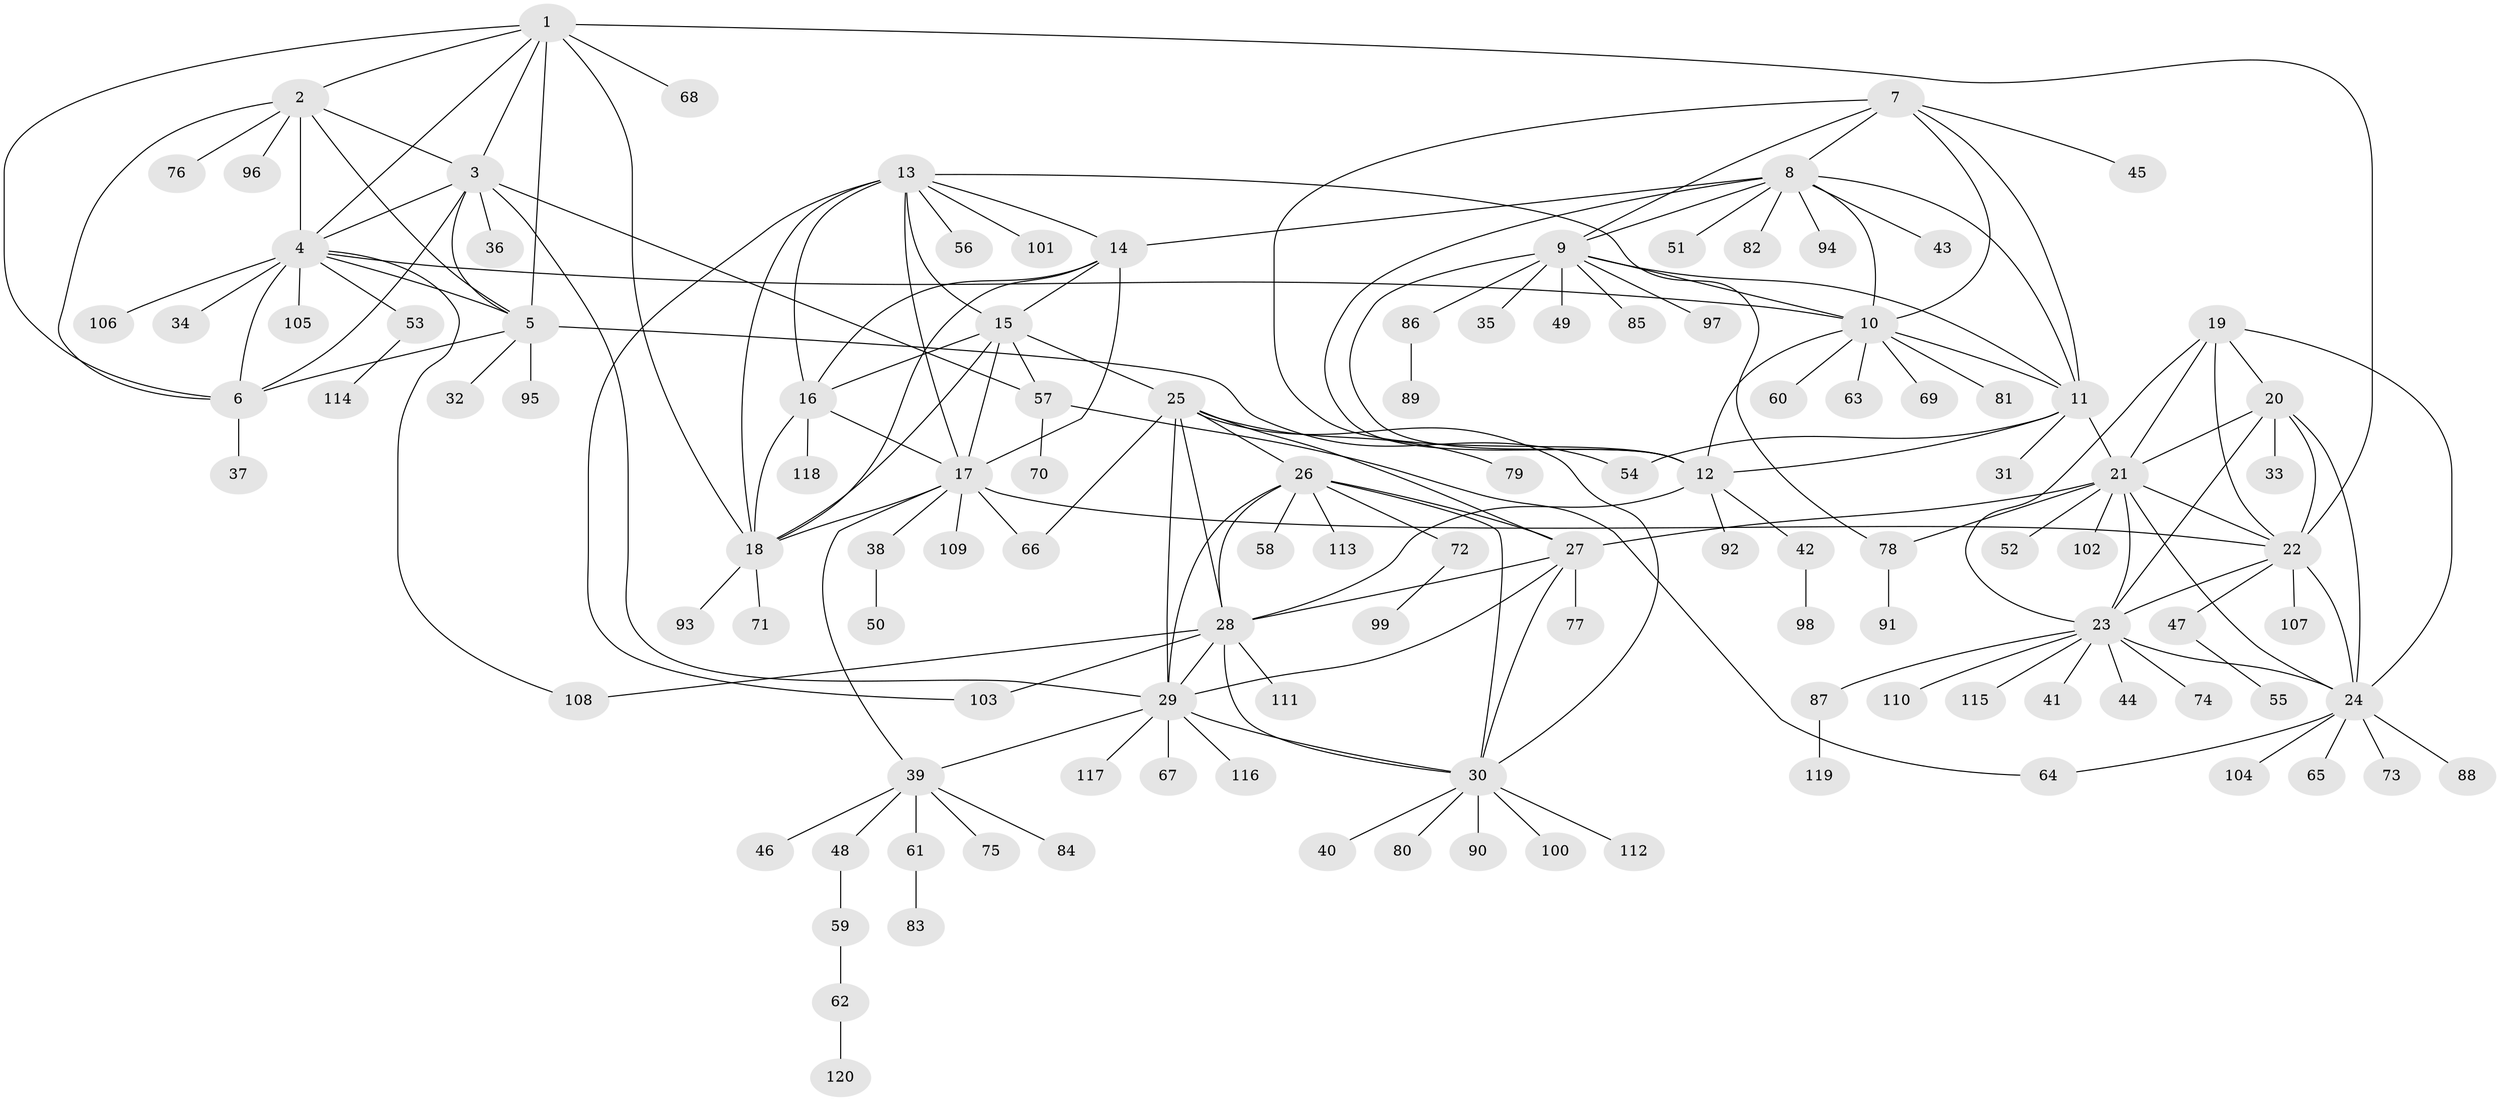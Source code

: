 // coarse degree distribution, {13: 0.021739130434782608, 5: 0.043478260869565216, 6: 0.021739130434782608, 7: 0.05434782608695652, 9: 0.05434782608695652, 8: 0.06521739130434782, 4: 0.010869565217391304, 1: 0.6413043478260869, 3: 0.010869565217391304, 2: 0.07608695652173914}
// Generated by graph-tools (version 1.1) at 2025/42/03/06/25 10:42:08]
// undirected, 120 vertices, 183 edges
graph export_dot {
graph [start="1"]
  node [color=gray90,style=filled];
  1;
  2;
  3;
  4;
  5;
  6;
  7;
  8;
  9;
  10;
  11;
  12;
  13;
  14;
  15;
  16;
  17;
  18;
  19;
  20;
  21;
  22;
  23;
  24;
  25;
  26;
  27;
  28;
  29;
  30;
  31;
  32;
  33;
  34;
  35;
  36;
  37;
  38;
  39;
  40;
  41;
  42;
  43;
  44;
  45;
  46;
  47;
  48;
  49;
  50;
  51;
  52;
  53;
  54;
  55;
  56;
  57;
  58;
  59;
  60;
  61;
  62;
  63;
  64;
  65;
  66;
  67;
  68;
  69;
  70;
  71;
  72;
  73;
  74;
  75;
  76;
  77;
  78;
  79;
  80;
  81;
  82;
  83;
  84;
  85;
  86;
  87;
  88;
  89;
  90;
  91;
  92;
  93;
  94;
  95;
  96;
  97;
  98;
  99;
  100;
  101;
  102;
  103;
  104;
  105;
  106;
  107;
  108;
  109;
  110;
  111;
  112;
  113;
  114;
  115;
  116;
  117;
  118;
  119;
  120;
  1 -- 2;
  1 -- 3;
  1 -- 4;
  1 -- 5;
  1 -- 6;
  1 -- 18;
  1 -- 22;
  1 -- 68;
  2 -- 3;
  2 -- 4;
  2 -- 5;
  2 -- 6;
  2 -- 76;
  2 -- 96;
  3 -- 4;
  3 -- 5;
  3 -- 6;
  3 -- 29;
  3 -- 36;
  3 -- 57;
  4 -- 5;
  4 -- 6;
  4 -- 10;
  4 -- 34;
  4 -- 53;
  4 -- 105;
  4 -- 106;
  4 -- 108;
  5 -- 6;
  5 -- 32;
  5 -- 54;
  5 -- 95;
  6 -- 37;
  7 -- 8;
  7 -- 9;
  7 -- 10;
  7 -- 11;
  7 -- 12;
  7 -- 45;
  8 -- 9;
  8 -- 10;
  8 -- 11;
  8 -- 12;
  8 -- 14;
  8 -- 43;
  8 -- 51;
  8 -- 82;
  8 -- 94;
  9 -- 10;
  9 -- 11;
  9 -- 12;
  9 -- 35;
  9 -- 49;
  9 -- 85;
  9 -- 86;
  9 -- 97;
  10 -- 11;
  10 -- 12;
  10 -- 60;
  10 -- 63;
  10 -- 69;
  10 -- 81;
  11 -- 12;
  11 -- 21;
  11 -- 31;
  11 -- 54;
  12 -- 28;
  12 -- 42;
  12 -- 92;
  13 -- 14;
  13 -- 15;
  13 -- 16;
  13 -- 17;
  13 -- 18;
  13 -- 56;
  13 -- 78;
  13 -- 101;
  13 -- 103;
  14 -- 15;
  14 -- 16;
  14 -- 17;
  14 -- 18;
  15 -- 16;
  15 -- 17;
  15 -- 18;
  15 -- 25;
  15 -- 57;
  16 -- 17;
  16 -- 18;
  16 -- 118;
  17 -- 18;
  17 -- 22;
  17 -- 38;
  17 -- 39;
  17 -- 66;
  17 -- 109;
  18 -- 71;
  18 -- 93;
  19 -- 20;
  19 -- 21;
  19 -- 22;
  19 -- 23;
  19 -- 24;
  20 -- 21;
  20 -- 22;
  20 -- 23;
  20 -- 24;
  20 -- 33;
  21 -- 22;
  21 -- 23;
  21 -- 24;
  21 -- 27;
  21 -- 52;
  21 -- 78;
  21 -- 102;
  22 -- 23;
  22 -- 24;
  22 -- 47;
  22 -- 107;
  23 -- 24;
  23 -- 41;
  23 -- 44;
  23 -- 74;
  23 -- 87;
  23 -- 110;
  23 -- 115;
  24 -- 64;
  24 -- 65;
  24 -- 73;
  24 -- 88;
  24 -- 104;
  25 -- 26;
  25 -- 27;
  25 -- 28;
  25 -- 29;
  25 -- 30;
  25 -- 66;
  25 -- 79;
  26 -- 27;
  26 -- 28;
  26 -- 29;
  26 -- 30;
  26 -- 58;
  26 -- 72;
  26 -- 113;
  27 -- 28;
  27 -- 29;
  27 -- 30;
  27 -- 77;
  28 -- 29;
  28 -- 30;
  28 -- 103;
  28 -- 108;
  28 -- 111;
  29 -- 30;
  29 -- 39;
  29 -- 67;
  29 -- 116;
  29 -- 117;
  30 -- 40;
  30 -- 80;
  30 -- 90;
  30 -- 100;
  30 -- 112;
  38 -- 50;
  39 -- 46;
  39 -- 48;
  39 -- 61;
  39 -- 75;
  39 -- 84;
  42 -- 98;
  47 -- 55;
  48 -- 59;
  53 -- 114;
  57 -- 64;
  57 -- 70;
  59 -- 62;
  61 -- 83;
  62 -- 120;
  72 -- 99;
  78 -- 91;
  86 -- 89;
  87 -- 119;
}
